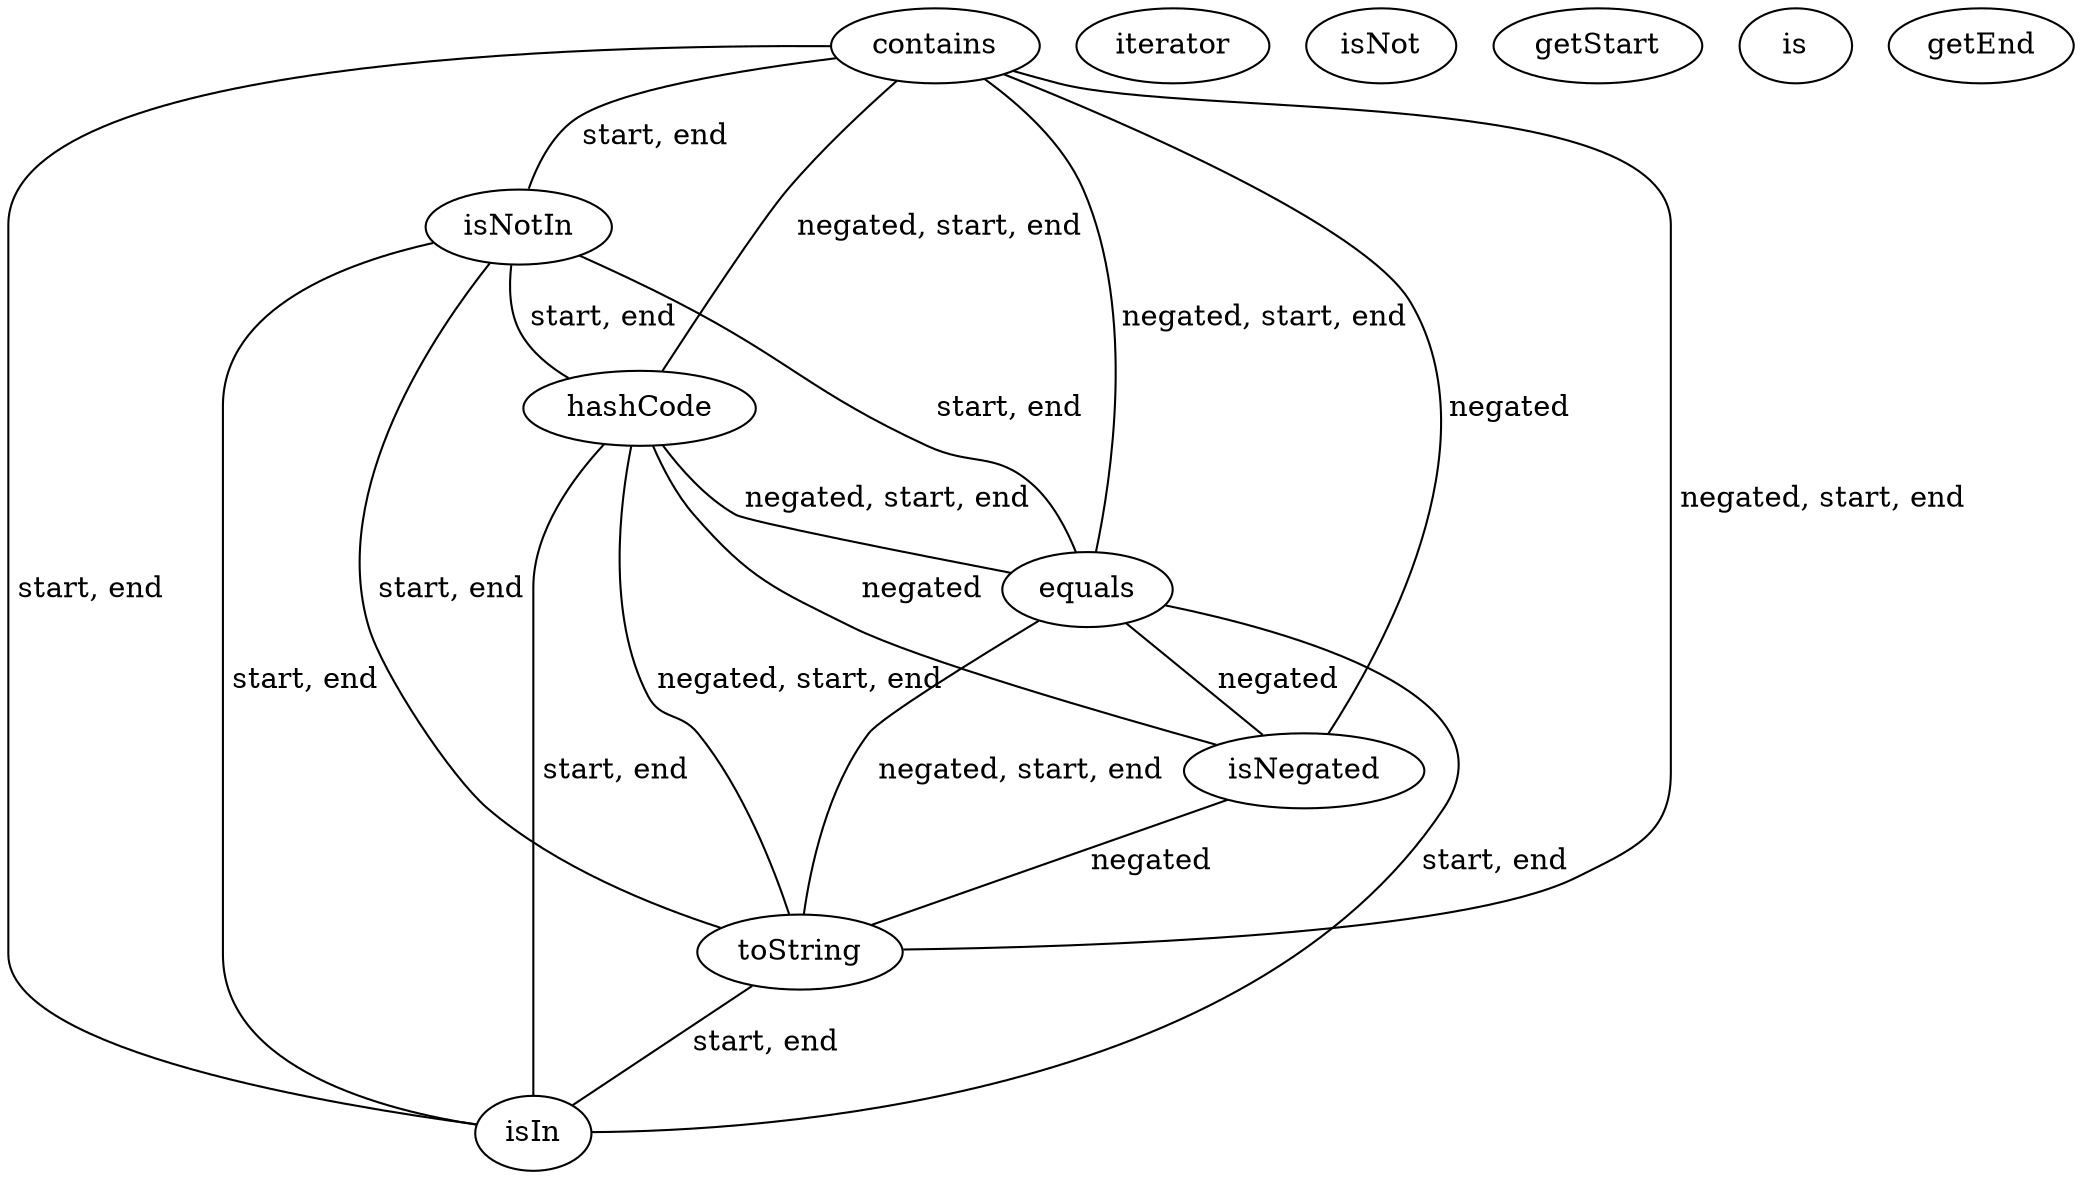 digraph G {
contains;
iterator;
isNot;
isNotIn;
getStart;
hashCode;
equals;
isNegated;
is;
toString;
getEnd;
isIn;
contains -> isNotIn [label=" start, end", dir=none];
contains -> hashCode [label=" negated, start, end", dir=none];
contains -> equals [label=" negated, start, end", dir=none];
contains -> isNegated [label=" negated", dir=none];
contains -> toString [label=" negated, start, end", dir=none];
contains -> isIn [label=" start, end", dir=none];
isNotIn -> hashCode [label=" start, end", dir=none];
isNotIn -> equals [label=" start, end", dir=none];
isNotIn -> toString [label=" start, end", dir=none];
isNotIn -> isIn [label=" start, end", dir=none];
hashCode -> equals [label=" negated, start, end", dir=none];
hashCode -> isNegated [label=" negated", dir=none];
hashCode -> toString [label=" negated, start, end", dir=none];
hashCode -> isIn [label=" start, end", dir=none];
equals -> isNegated [label=" negated", dir=none];
equals -> toString [label=" negated, start, end", dir=none];
equals -> isIn [label=" start, end", dir=none];
isNegated -> toString [label=" negated", dir=none];
toString -> isIn [label=" start, end", dir=none];
}